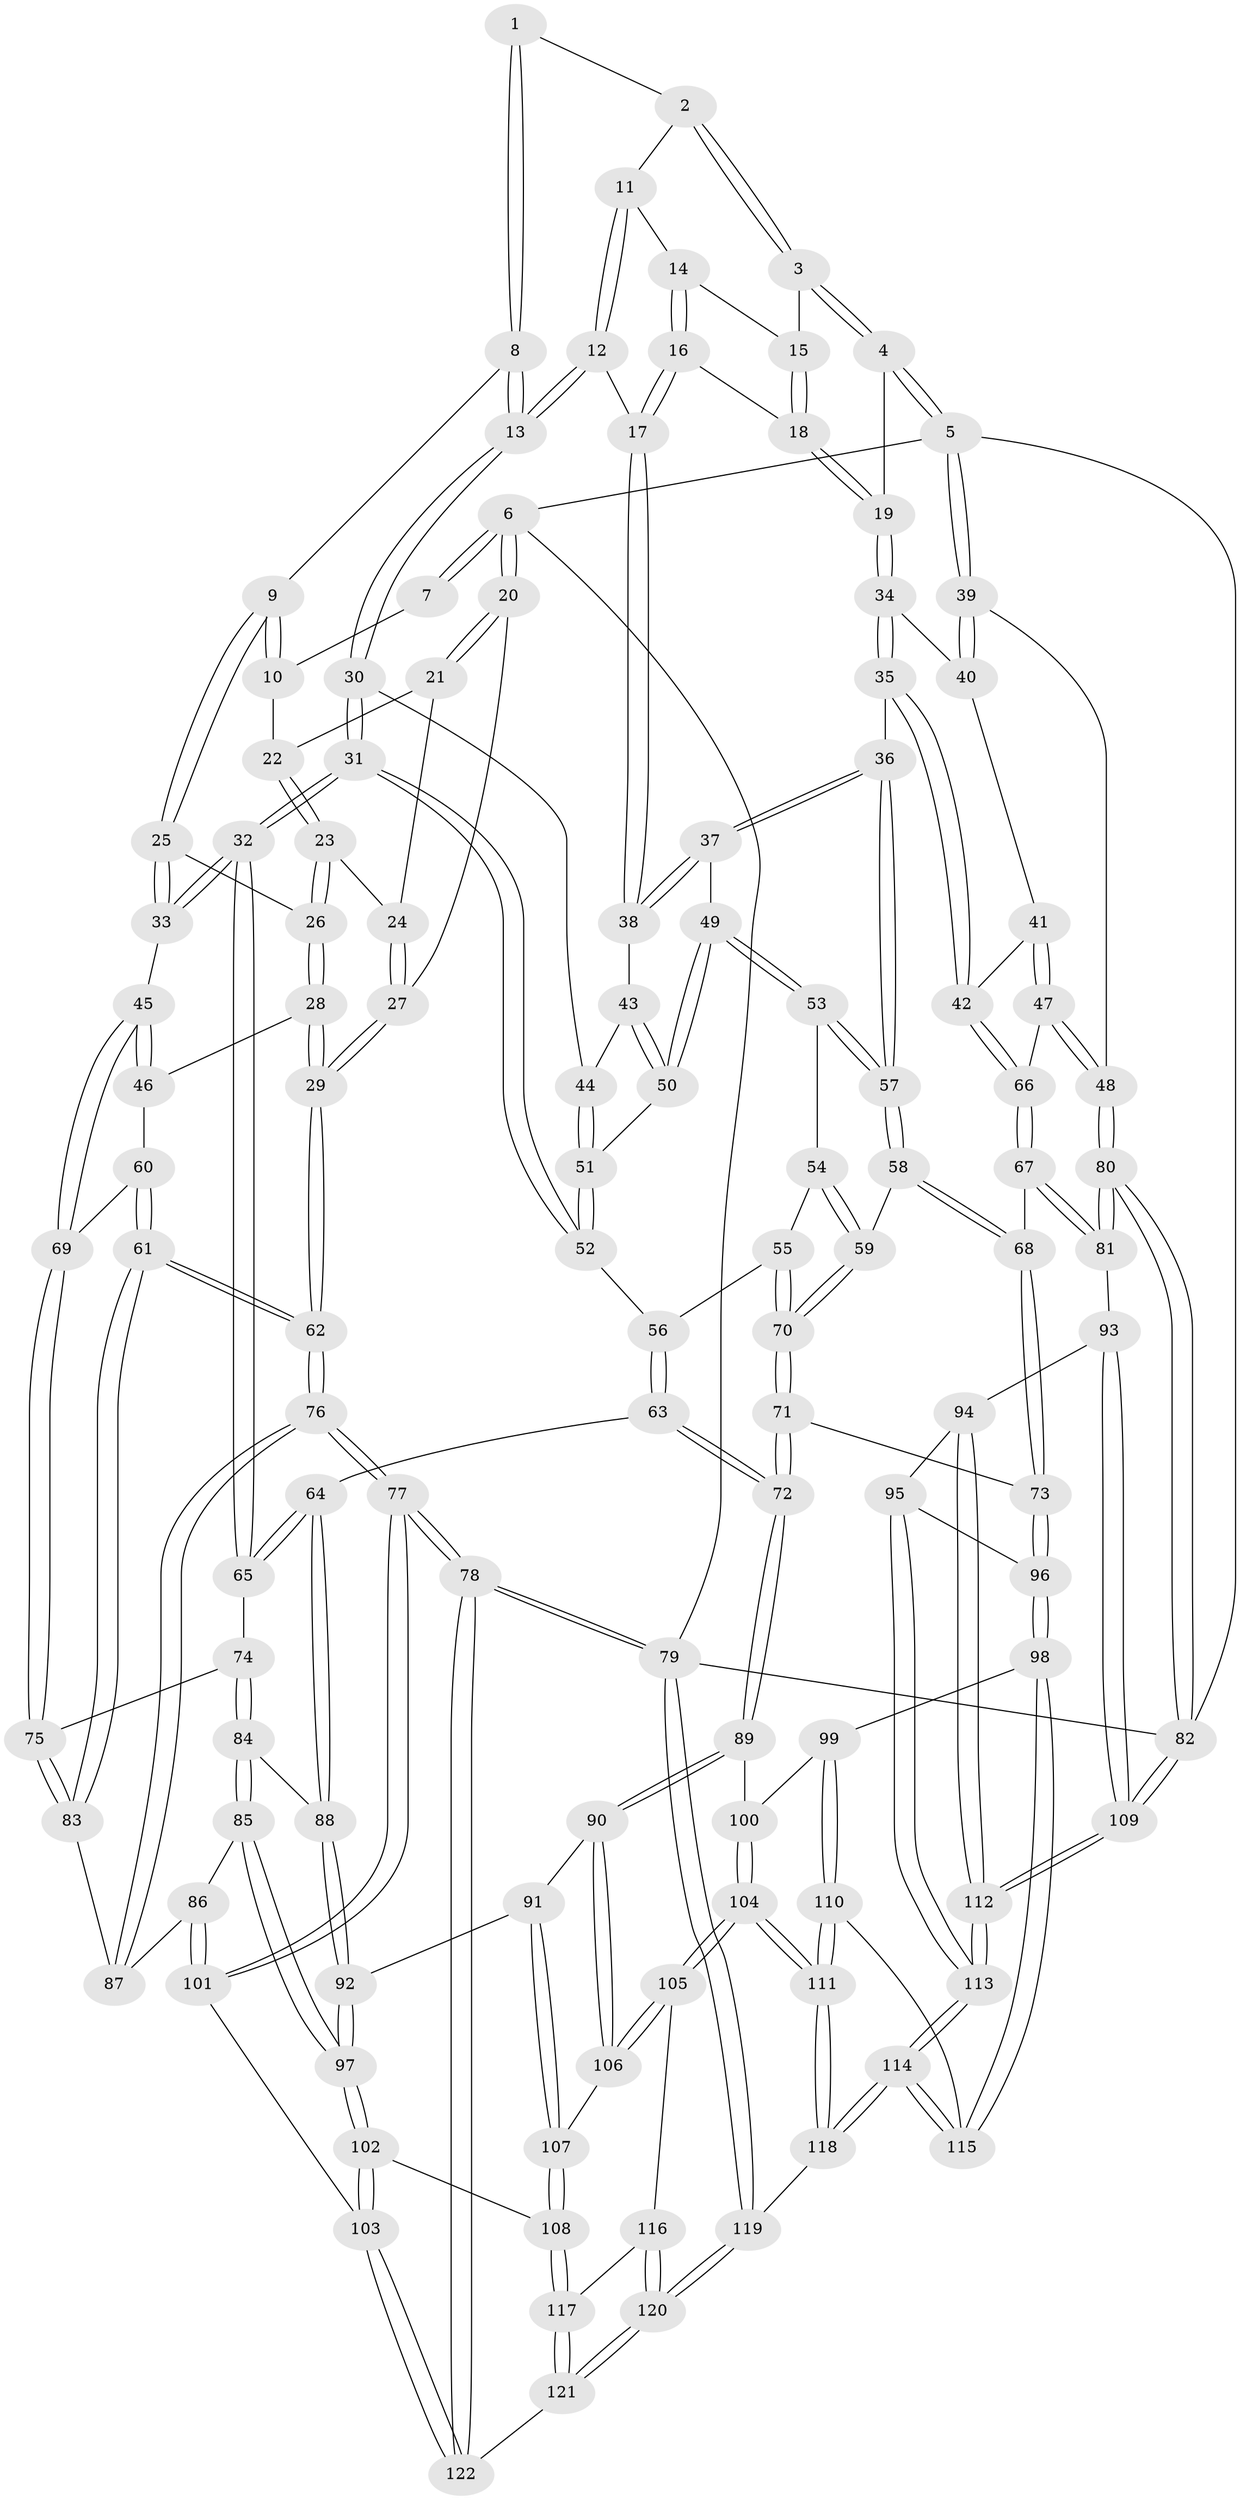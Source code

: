 // coarse degree distribution, {3: 0.06578947368421052, 5: 0.5131578947368421, 8: 0.013157894736842105, 4: 0.35526315789473684, 6: 0.05263157894736842}
// Generated by graph-tools (version 1.1) at 2025/42/03/06/25 10:42:32]
// undirected, 122 vertices, 302 edges
graph export_dot {
graph [start="1"]
  node [color=gray90,style=filled];
  1 [pos="+0.3930809403861858+0"];
  2 [pos="+0.6398341683457816+0"];
  3 [pos="+1+0"];
  4 [pos="+1+0"];
  5 [pos="+1+0"];
  6 [pos="+0+0"];
  7 [pos="+0.16221990144640291+0"];
  8 [pos="+0.3973142068599458+0.014455753327568245"];
  9 [pos="+0.229694275659263+0.11050425020721441"];
  10 [pos="+0.14553968738924816+0.06497945841637182"];
  11 [pos="+0.6598208060744796+0.03717566913468713"];
  12 [pos="+0.5265277412161401+0.12550016858030993"];
  13 [pos="+0.4552103772858156+0.11731306817140535"];
  14 [pos="+0.6813171312294591+0.049618159295915065"];
  15 [pos="+0.7978800397919735+0"];
  16 [pos="+0.736317159531738+0.13977136270603388"];
  17 [pos="+0.6501541811511314+0.1968673314393747"];
  18 [pos="+0.7727515589293141+0.13898311601800636"];
  19 [pos="+0.7955233227028501+0.15285862781605425"];
  20 [pos="+0+0"];
  21 [pos="+0.10154608447158067+0.07547859964564028"];
  22 [pos="+0.10515649137454358+0.07691062663706241"];
  23 [pos="+0.09304561619977411+0.15014384153169236"];
  24 [pos="+0.0030581119301154517+0.13979835075338293"];
  25 [pos="+0.19691128939459063+0.20141348242128104"];
  26 [pos="+0.1154214347487988+0.192218672565266"];
  27 [pos="+0+0.17331765110063233"];
  28 [pos="+0.029887527804588913+0.26108407825761754"];
  29 [pos="+0+0.1966156185549514"];
  30 [pos="+0.4362820617869966+0.1984658253522573"];
  31 [pos="+0.31304133530223394+0.33697158143890604"];
  32 [pos="+0.26922526716110035+0.3663803286629951"];
  33 [pos="+0.26392941657070423+0.3643136659244178"];
  34 [pos="+0.8089780651022774+0.16367788057527805"];
  35 [pos="+0.771199807572366+0.35342041165347404"];
  36 [pos="+0.7630142807985655+0.35422260331877864"];
  37 [pos="+0.6795705988884725+0.30904677450917484"];
  38 [pos="+0.6548526422279735+0.22578021403828222"];
  39 [pos="+1+0"];
  40 [pos="+0.8894101904971333+0.1669832243918893"];
  41 [pos="+0.904500736955038+0.2501639946276021"];
  42 [pos="+0.8500360441583986+0.3801955043451897"];
  43 [pos="+0.5507197545425284+0.2751456582581323"];
  44 [pos="+0.43947593937188084+0.20229825672368085"];
  45 [pos="+0.24361847997627048+0.3676837776010348"];
  46 [pos="+0.12727563266996608+0.36464710812480866"];
  47 [pos="+1+0.2966758701490396"];
  48 [pos="+1+0.2943445674774462"];
  49 [pos="+0.6399296424570567+0.3271003374444152"];
  50 [pos="+0.5760556098330079+0.30965120834156495"];
  51 [pos="+0.5135662070651535+0.3459144782351966"];
  52 [pos="+0.5123402039587184+0.39593409215618747"];
  53 [pos="+0.5812934501486208+0.4036104946859732"];
  54 [pos="+0.5805784460865981+0.40407781599438125"];
  55 [pos="+0.5449783181736976+0.4142633500746434"];
  56 [pos="+0.5154610759055384+0.40120042655637167"];
  57 [pos="+0.7008558588376328+0.4523336471108914"];
  58 [pos="+0.6999965981175271+0.45529744436815517"];
  59 [pos="+0.6262892391058718+0.4771718728965067"];
  60 [pos="+0.07097626282511942+0.4087722101657792"];
  61 [pos="+0+0.5148253062869428"];
  62 [pos="+0+0.5148597910187767"];
  63 [pos="+0.3702128714202803+0.5538953257234649"];
  64 [pos="+0.33698880224311556+0.5414851619441251"];
  65 [pos="+0.27921637985554415+0.3951158237625281"];
  66 [pos="+0.8595978230378527+0.388929552470813"];
  67 [pos="+0.9033182490805088+0.5765194715488516"];
  68 [pos="+0.710331567579697+0.5226444794966723"];
  69 [pos="+0.10661544851734363+0.5307930489168761"];
  70 [pos="+0.5603082544115798+0.5583951192071142"];
  71 [pos="+0.5467413635652615+0.6220785453010341"];
  72 [pos="+0.4844105220324337+0.6375889044545833"];
  73 [pos="+0.6117166726052903+0.6379588070773367"];
  74 [pos="+0.12328399187008528+0.5662868022379135"];
  75 [pos="+0.10056420530853818+0.552107129315841"];
  76 [pos="+0+0.591717615900741"];
  77 [pos="+0+0.8063291198482518"];
  78 [pos="+0+1"];
  79 [pos="+0+1"];
  80 [pos="+1+0.6409297074427864"];
  81 [pos="+0.9450173139517074+0.6449406019593404"];
  82 [pos="+1+1"];
  83 [pos="+0.012000675626441923+0.5675020712493773"];
  84 [pos="+0.2105204329617429+0.6340852812966098"];
  85 [pos="+0.1910531059716224+0.6575138787906727"];
  86 [pos="+0.11408894852847828+0.722521245675058"];
  87 [pos="+0.08991403636561067+0.6930251831325296"];
  88 [pos="+0.2417591069105759+0.6247520920598928"];
  89 [pos="+0.4764248155537077+0.6672866856206421"];
  90 [pos="+0.3355581998428235+0.7702381819175672"];
  91 [pos="+0.30758998890510997+0.7629611733803403"];
  92 [pos="+0.3021044690860236+0.7601140304039649"];
  93 [pos="+0.9194034833498801+0.6689427777412784"];
  94 [pos="+0.8564511996952899+0.7193666569689273"];
  95 [pos="+0.7817457450154847+0.7481200610383056"];
  96 [pos="+0.7436750606113423+0.7498230359913038"];
  97 [pos="+0.23693921435136342+0.7945129165358301"];
  98 [pos="+0.7148960426817926+0.785004119302023"];
  99 [pos="+0.5719636906964606+0.8324721889466753"];
  100 [pos="+0.47960936753437866+0.699732504247767"];
  101 [pos="+0.1010415380056788+0.7532703430475646"];
  102 [pos="+0.184596060281023+0.8591109972985601"];
  103 [pos="+0.15177947436210568+0.8554069282749187"];
  104 [pos="+0.4353017190576711+0.8846474050608717"];
  105 [pos="+0.37640006073971954+0.8716532075109908"];
  106 [pos="+0.37153790594129954+0.8657425161964464"];
  107 [pos="+0.28281337411850976+0.8468548108128358"];
  108 [pos="+0.2007320886092626+0.8696440848042994"];
  109 [pos="+1+1"];
  110 [pos="+0.5459922712278349+0.8780309804409722"];
  111 [pos="+0.48337311368755476+0.9393089960176003"];
  112 [pos="+1+1"];
  113 [pos="+0.8768055239425867+1"];
  114 [pos="+0.6725462108771731+1"];
  115 [pos="+0.6793581146720461+0.911915816370171"];
  116 [pos="+0.36634456553740913+0.8802317544777387"];
  117 [pos="+0.24841686502177288+0.9307159097379374"];
  118 [pos="+0.5270931514226578+1"];
  119 [pos="+0.31438883257263267+1"];
  120 [pos="+0.2811407693631687+1"];
  121 [pos="+0.27121384076207694+1"];
  122 [pos="+0.0949152315781216+0.9224634256407076"];
  1 -- 2;
  1 -- 8;
  1 -- 8;
  2 -- 3;
  2 -- 3;
  2 -- 11;
  3 -- 4;
  3 -- 4;
  3 -- 15;
  4 -- 5;
  4 -- 5;
  4 -- 19;
  5 -- 6;
  5 -- 39;
  5 -- 39;
  5 -- 82;
  6 -- 7;
  6 -- 7;
  6 -- 20;
  6 -- 20;
  6 -- 79;
  7 -- 10;
  8 -- 9;
  8 -- 13;
  8 -- 13;
  9 -- 10;
  9 -- 10;
  9 -- 25;
  9 -- 25;
  10 -- 22;
  11 -- 12;
  11 -- 12;
  11 -- 14;
  12 -- 13;
  12 -- 13;
  12 -- 17;
  13 -- 30;
  13 -- 30;
  14 -- 15;
  14 -- 16;
  14 -- 16;
  15 -- 18;
  15 -- 18;
  16 -- 17;
  16 -- 17;
  16 -- 18;
  17 -- 38;
  17 -- 38;
  18 -- 19;
  18 -- 19;
  19 -- 34;
  19 -- 34;
  20 -- 21;
  20 -- 21;
  20 -- 27;
  21 -- 22;
  21 -- 24;
  22 -- 23;
  22 -- 23;
  23 -- 24;
  23 -- 26;
  23 -- 26;
  24 -- 27;
  24 -- 27;
  25 -- 26;
  25 -- 33;
  25 -- 33;
  26 -- 28;
  26 -- 28;
  27 -- 29;
  27 -- 29;
  28 -- 29;
  28 -- 29;
  28 -- 46;
  29 -- 62;
  29 -- 62;
  30 -- 31;
  30 -- 31;
  30 -- 44;
  31 -- 32;
  31 -- 32;
  31 -- 52;
  31 -- 52;
  32 -- 33;
  32 -- 33;
  32 -- 65;
  32 -- 65;
  33 -- 45;
  34 -- 35;
  34 -- 35;
  34 -- 40;
  35 -- 36;
  35 -- 42;
  35 -- 42;
  36 -- 37;
  36 -- 37;
  36 -- 57;
  36 -- 57;
  37 -- 38;
  37 -- 38;
  37 -- 49;
  38 -- 43;
  39 -- 40;
  39 -- 40;
  39 -- 48;
  40 -- 41;
  41 -- 42;
  41 -- 47;
  41 -- 47;
  42 -- 66;
  42 -- 66;
  43 -- 44;
  43 -- 50;
  43 -- 50;
  44 -- 51;
  44 -- 51;
  45 -- 46;
  45 -- 46;
  45 -- 69;
  45 -- 69;
  46 -- 60;
  47 -- 48;
  47 -- 48;
  47 -- 66;
  48 -- 80;
  48 -- 80;
  49 -- 50;
  49 -- 50;
  49 -- 53;
  49 -- 53;
  50 -- 51;
  51 -- 52;
  51 -- 52;
  52 -- 56;
  53 -- 54;
  53 -- 57;
  53 -- 57;
  54 -- 55;
  54 -- 59;
  54 -- 59;
  55 -- 56;
  55 -- 70;
  55 -- 70;
  56 -- 63;
  56 -- 63;
  57 -- 58;
  57 -- 58;
  58 -- 59;
  58 -- 68;
  58 -- 68;
  59 -- 70;
  59 -- 70;
  60 -- 61;
  60 -- 61;
  60 -- 69;
  61 -- 62;
  61 -- 62;
  61 -- 83;
  61 -- 83;
  62 -- 76;
  62 -- 76;
  63 -- 64;
  63 -- 72;
  63 -- 72;
  64 -- 65;
  64 -- 65;
  64 -- 88;
  64 -- 88;
  65 -- 74;
  66 -- 67;
  66 -- 67;
  67 -- 68;
  67 -- 81;
  67 -- 81;
  68 -- 73;
  68 -- 73;
  69 -- 75;
  69 -- 75;
  70 -- 71;
  70 -- 71;
  71 -- 72;
  71 -- 72;
  71 -- 73;
  72 -- 89;
  72 -- 89;
  73 -- 96;
  73 -- 96;
  74 -- 75;
  74 -- 84;
  74 -- 84;
  75 -- 83;
  75 -- 83;
  76 -- 77;
  76 -- 77;
  76 -- 87;
  76 -- 87;
  77 -- 78;
  77 -- 78;
  77 -- 101;
  77 -- 101;
  78 -- 79;
  78 -- 79;
  78 -- 122;
  78 -- 122;
  79 -- 119;
  79 -- 119;
  79 -- 82;
  80 -- 81;
  80 -- 81;
  80 -- 82;
  80 -- 82;
  81 -- 93;
  82 -- 109;
  82 -- 109;
  83 -- 87;
  84 -- 85;
  84 -- 85;
  84 -- 88;
  85 -- 86;
  85 -- 97;
  85 -- 97;
  86 -- 87;
  86 -- 101;
  86 -- 101;
  88 -- 92;
  88 -- 92;
  89 -- 90;
  89 -- 90;
  89 -- 100;
  90 -- 91;
  90 -- 106;
  90 -- 106;
  91 -- 92;
  91 -- 107;
  91 -- 107;
  92 -- 97;
  92 -- 97;
  93 -- 94;
  93 -- 109;
  93 -- 109;
  94 -- 95;
  94 -- 112;
  94 -- 112;
  95 -- 96;
  95 -- 113;
  95 -- 113;
  96 -- 98;
  96 -- 98;
  97 -- 102;
  97 -- 102;
  98 -- 99;
  98 -- 115;
  98 -- 115;
  99 -- 100;
  99 -- 110;
  99 -- 110;
  100 -- 104;
  100 -- 104;
  101 -- 103;
  102 -- 103;
  102 -- 103;
  102 -- 108;
  103 -- 122;
  103 -- 122;
  104 -- 105;
  104 -- 105;
  104 -- 111;
  104 -- 111;
  105 -- 106;
  105 -- 106;
  105 -- 116;
  106 -- 107;
  107 -- 108;
  107 -- 108;
  108 -- 117;
  108 -- 117;
  109 -- 112;
  109 -- 112;
  110 -- 111;
  110 -- 111;
  110 -- 115;
  111 -- 118;
  111 -- 118;
  112 -- 113;
  112 -- 113;
  113 -- 114;
  113 -- 114;
  114 -- 115;
  114 -- 115;
  114 -- 118;
  114 -- 118;
  116 -- 117;
  116 -- 120;
  116 -- 120;
  117 -- 121;
  117 -- 121;
  118 -- 119;
  119 -- 120;
  119 -- 120;
  120 -- 121;
  120 -- 121;
  121 -- 122;
}
